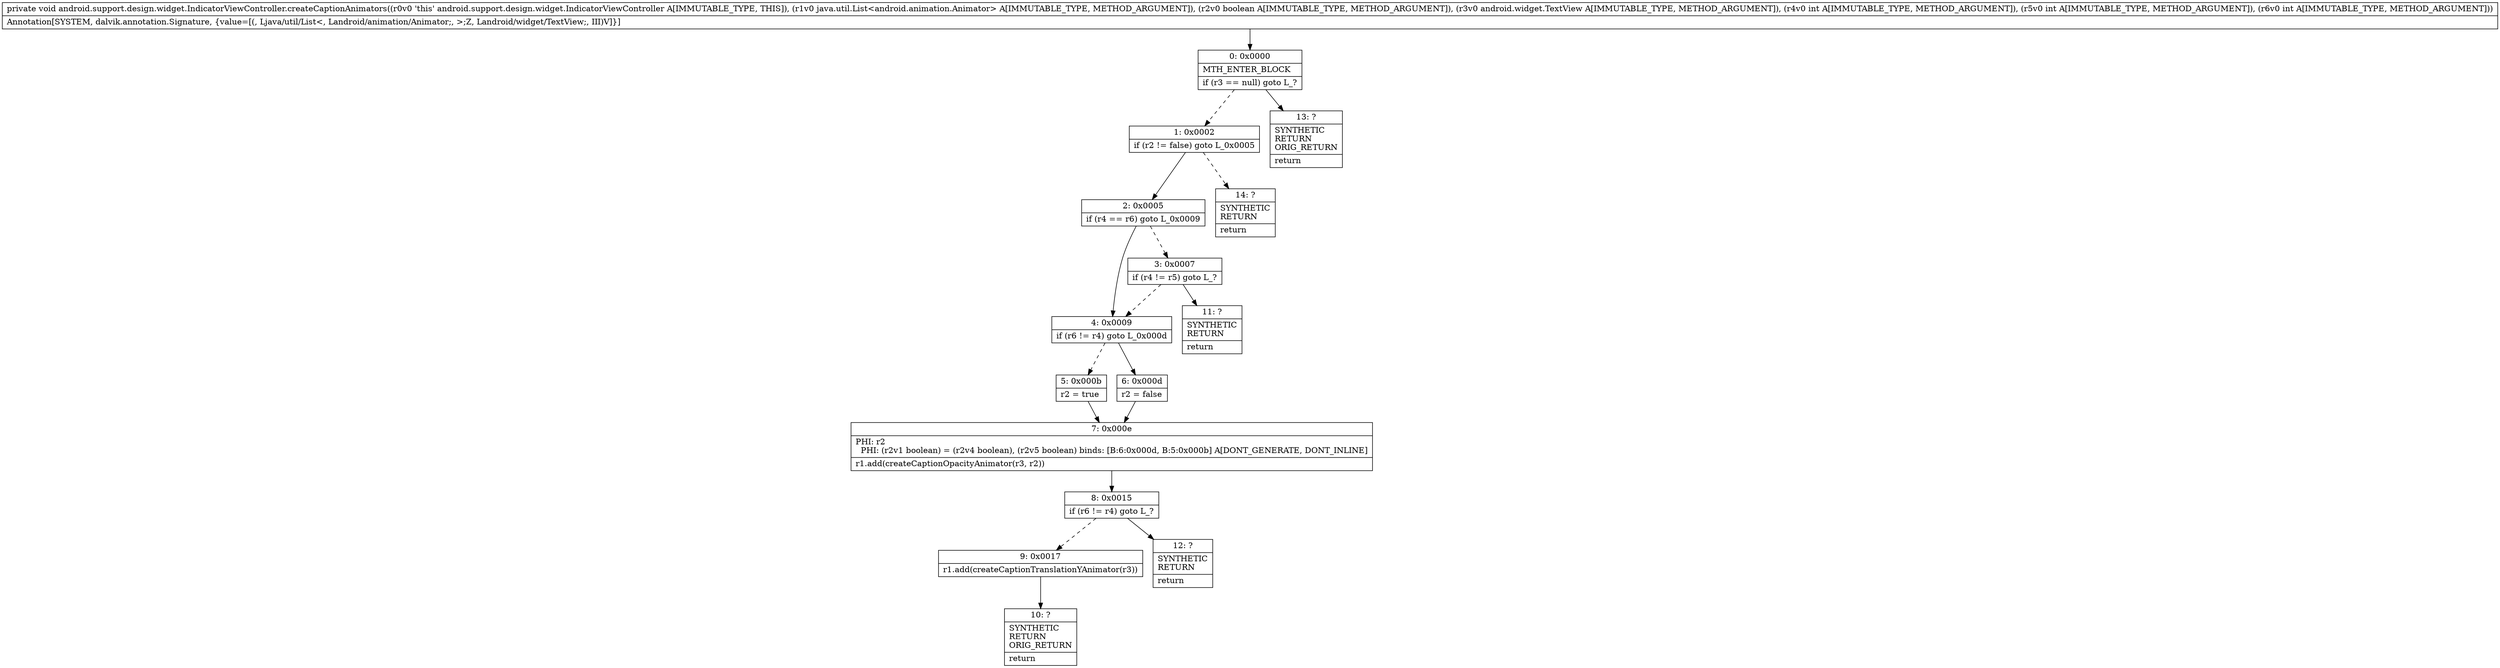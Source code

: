digraph "CFG forandroid.support.design.widget.IndicatorViewController.createCaptionAnimators(Ljava\/util\/List;ZLandroid\/widget\/TextView;III)V" {
Node_0 [shape=record,label="{0\:\ 0x0000|MTH_ENTER_BLOCK\l|if (r3 == null) goto L_?\l}"];
Node_1 [shape=record,label="{1\:\ 0x0002|if (r2 != false) goto L_0x0005\l}"];
Node_2 [shape=record,label="{2\:\ 0x0005|if (r4 == r6) goto L_0x0009\l}"];
Node_3 [shape=record,label="{3\:\ 0x0007|if (r4 != r5) goto L_?\l}"];
Node_4 [shape=record,label="{4\:\ 0x0009|if (r6 != r4) goto L_0x000d\l}"];
Node_5 [shape=record,label="{5\:\ 0x000b|r2 = true\l}"];
Node_6 [shape=record,label="{6\:\ 0x000d|r2 = false\l}"];
Node_7 [shape=record,label="{7\:\ 0x000e|PHI: r2 \l  PHI: (r2v1 boolean) = (r2v4 boolean), (r2v5 boolean) binds: [B:6:0x000d, B:5:0x000b] A[DONT_GENERATE, DONT_INLINE]\l|r1.add(createCaptionOpacityAnimator(r3, r2))\l}"];
Node_8 [shape=record,label="{8\:\ 0x0015|if (r6 != r4) goto L_?\l}"];
Node_9 [shape=record,label="{9\:\ 0x0017|r1.add(createCaptionTranslationYAnimator(r3))\l}"];
Node_10 [shape=record,label="{10\:\ ?|SYNTHETIC\lRETURN\lORIG_RETURN\l|return\l}"];
Node_11 [shape=record,label="{11\:\ ?|SYNTHETIC\lRETURN\l|return\l}"];
Node_12 [shape=record,label="{12\:\ ?|SYNTHETIC\lRETURN\l|return\l}"];
Node_13 [shape=record,label="{13\:\ ?|SYNTHETIC\lRETURN\lORIG_RETURN\l|return\l}"];
Node_14 [shape=record,label="{14\:\ ?|SYNTHETIC\lRETURN\l|return\l}"];
MethodNode[shape=record,label="{private void android.support.design.widget.IndicatorViewController.createCaptionAnimators((r0v0 'this' android.support.design.widget.IndicatorViewController A[IMMUTABLE_TYPE, THIS]), (r1v0 java.util.List\<android.animation.Animator\> A[IMMUTABLE_TYPE, METHOD_ARGUMENT]), (r2v0 boolean A[IMMUTABLE_TYPE, METHOD_ARGUMENT]), (r3v0 android.widget.TextView A[IMMUTABLE_TYPE, METHOD_ARGUMENT]), (r4v0 int A[IMMUTABLE_TYPE, METHOD_ARGUMENT]), (r5v0 int A[IMMUTABLE_TYPE, METHOD_ARGUMENT]), (r6v0 int A[IMMUTABLE_TYPE, METHOD_ARGUMENT]))  | Annotation[SYSTEM, dalvik.annotation.Signature, \{value=[(, Ljava\/util\/List\<, Landroid\/animation\/Animator;, \>;Z, Landroid\/widget\/TextView;, III)V]\}]\l}"];
MethodNode -> Node_0;
Node_0 -> Node_1[style=dashed];
Node_0 -> Node_13;
Node_1 -> Node_2;
Node_1 -> Node_14[style=dashed];
Node_2 -> Node_3[style=dashed];
Node_2 -> Node_4;
Node_3 -> Node_4[style=dashed];
Node_3 -> Node_11;
Node_4 -> Node_5[style=dashed];
Node_4 -> Node_6;
Node_5 -> Node_7;
Node_6 -> Node_7;
Node_7 -> Node_8;
Node_8 -> Node_9[style=dashed];
Node_8 -> Node_12;
Node_9 -> Node_10;
}

